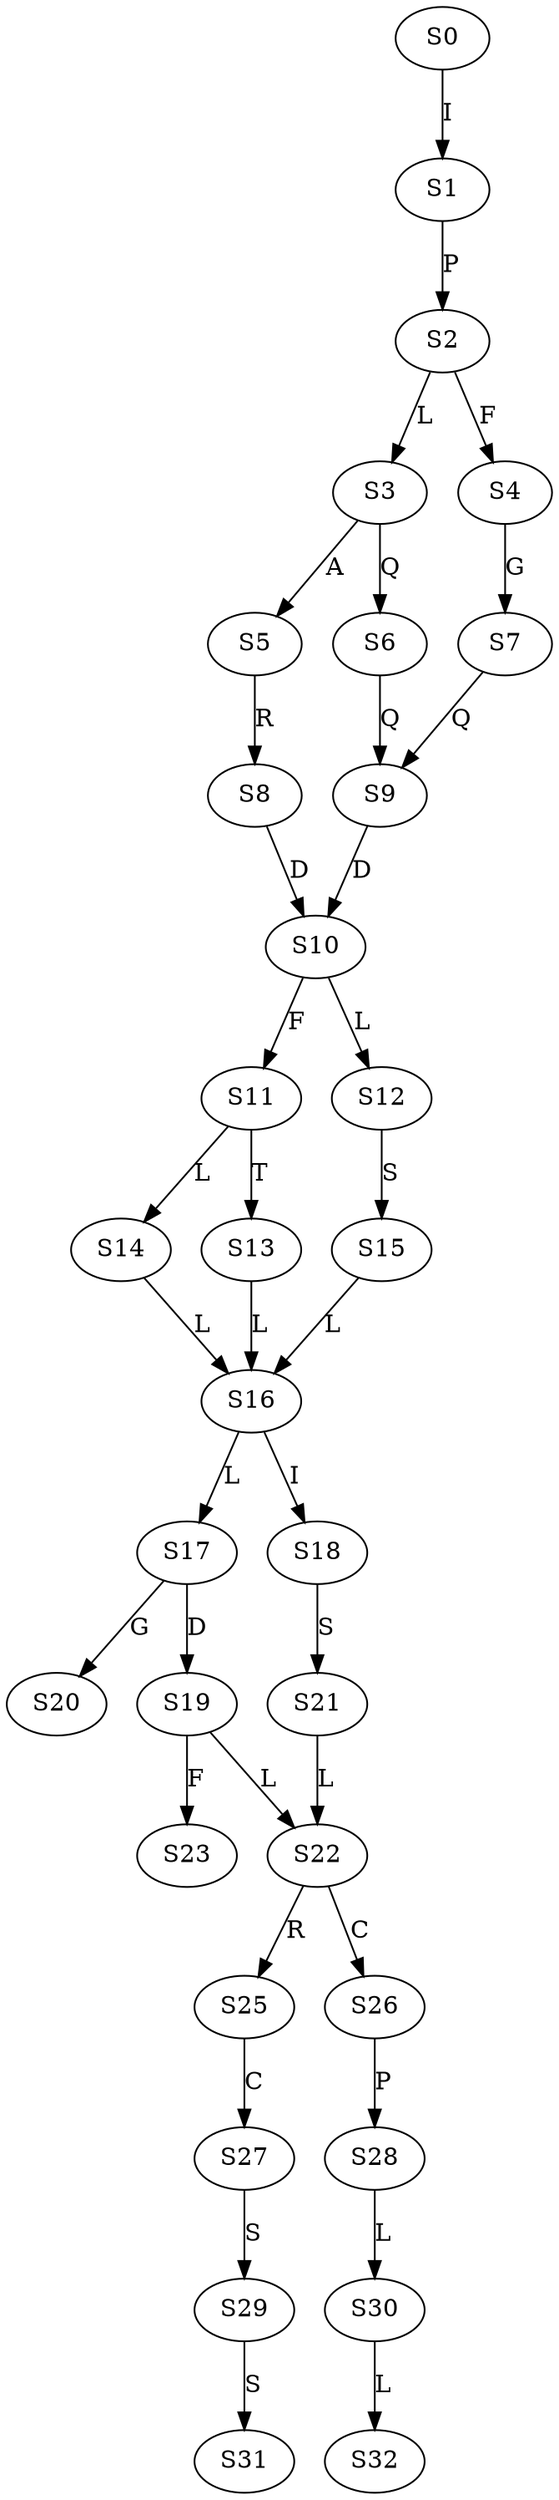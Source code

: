 strict digraph  {
	S0 -> S1 [ label = I ];
	S1 -> S2 [ label = P ];
	S2 -> S3 [ label = L ];
	S2 -> S4 [ label = F ];
	S3 -> S5 [ label = A ];
	S3 -> S6 [ label = Q ];
	S4 -> S7 [ label = G ];
	S5 -> S8 [ label = R ];
	S6 -> S9 [ label = Q ];
	S7 -> S9 [ label = Q ];
	S8 -> S10 [ label = D ];
	S9 -> S10 [ label = D ];
	S10 -> S11 [ label = F ];
	S10 -> S12 [ label = L ];
	S11 -> S13 [ label = T ];
	S11 -> S14 [ label = L ];
	S12 -> S15 [ label = S ];
	S13 -> S16 [ label = L ];
	S14 -> S16 [ label = L ];
	S15 -> S16 [ label = L ];
	S16 -> S17 [ label = L ];
	S16 -> S18 [ label = I ];
	S17 -> S19 [ label = D ];
	S17 -> S20 [ label = G ];
	S18 -> S21 [ label = S ];
	S19 -> S22 [ label = L ];
	S19 -> S23 [ label = F ];
	S21 -> S22 [ label = L ];
	S22 -> S25 [ label = R ];
	S22 -> S26 [ label = C ];
	S25 -> S27 [ label = C ];
	S26 -> S28 [ label = P ];
	S27 -> S29 [ label = S ];
	S28 -> S30 [ label = L ];
	S29 -> S31 [ label = S ];
	S30 -> S32 [ label = L ];
}
